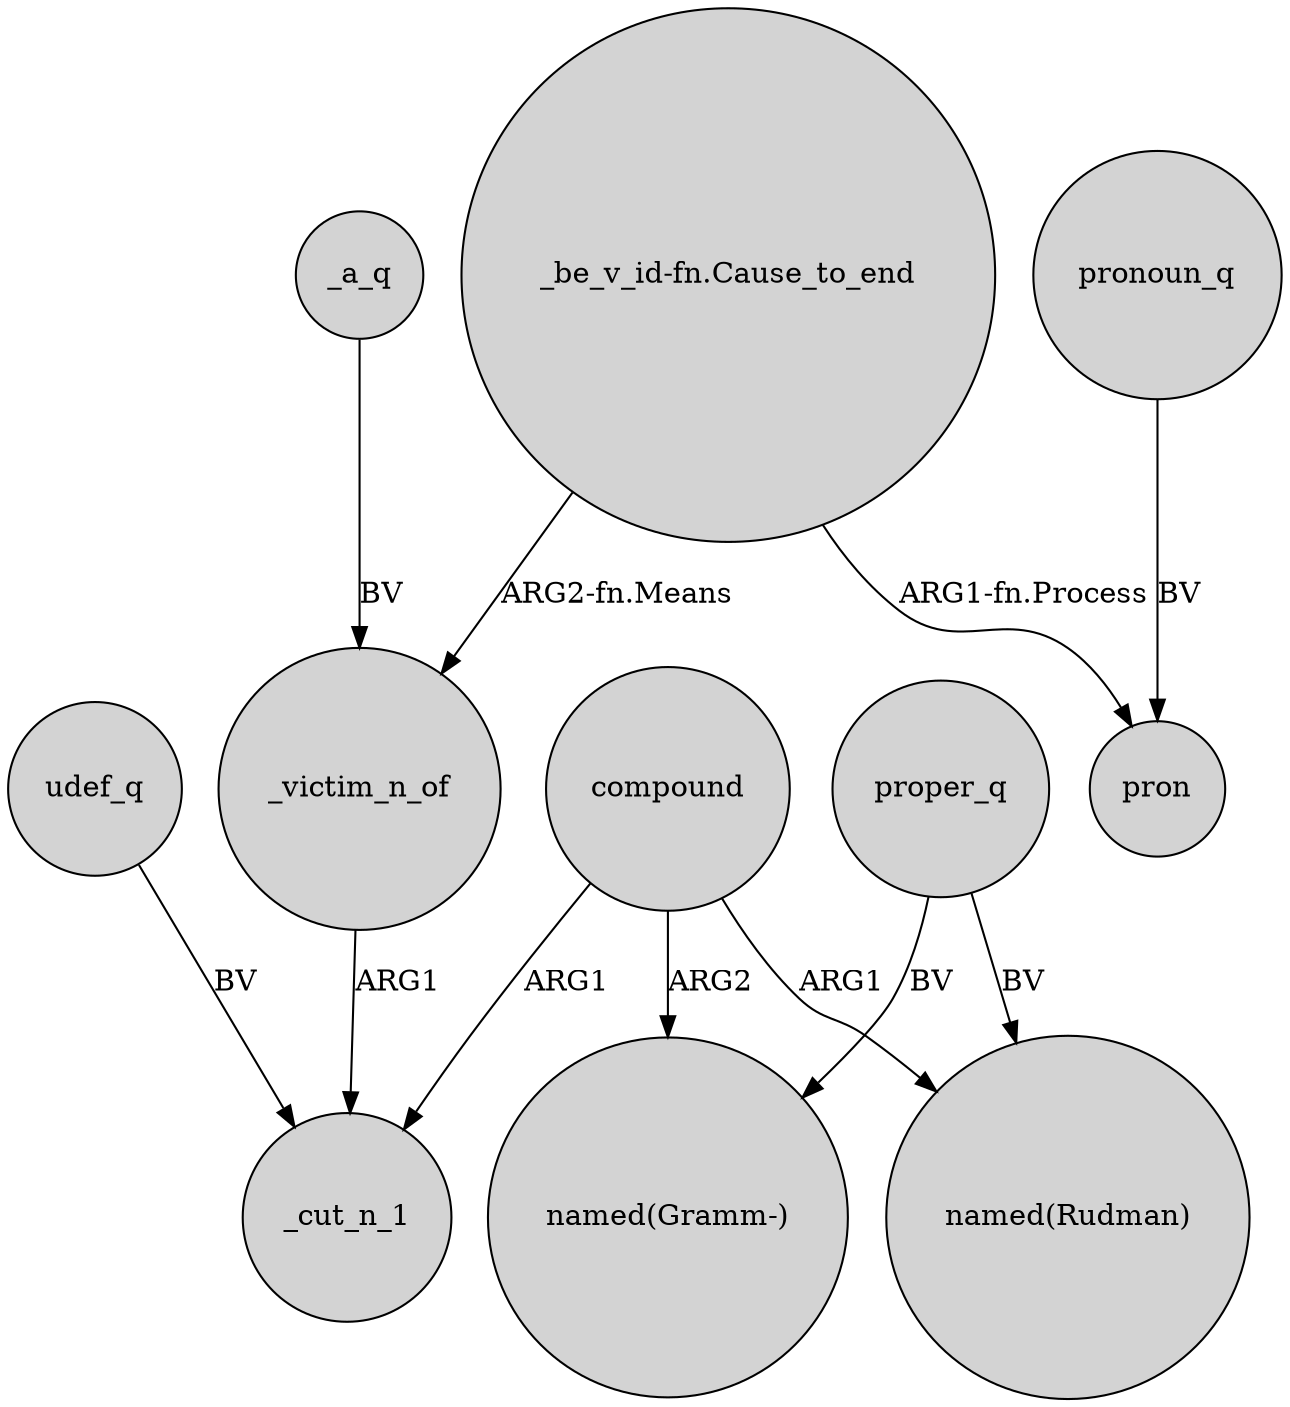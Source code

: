 digraph {
	node [shape=circle style=filled]
	_a_q -> _victim_n_of [label=BV]
	proper_q -> "named(Gramm-)" [label=BV]
	udef_q -> _cut_n_1 [label=BV]
	compound -> _cut_n_1 [label=ARG1]
	compound -> "named(Rudman)" [label=ARG1]
	_victim_n_of -> _cut_n_1 [label=ARG1]
	proper_q -> "named(Rudman)" [label=BV]
	compound -> "named(Gramm-)" [label=ARG2]
	pronoun_q -> pron [label=BV]
	"_be_v_id-fn.Cause_to_end" -> pron [label="ARG1-fn.Process"]
	"_be_v_id-fn.Cause_to_end" -> _victim_n_of [label="ARG2-fn.Means"]
}
